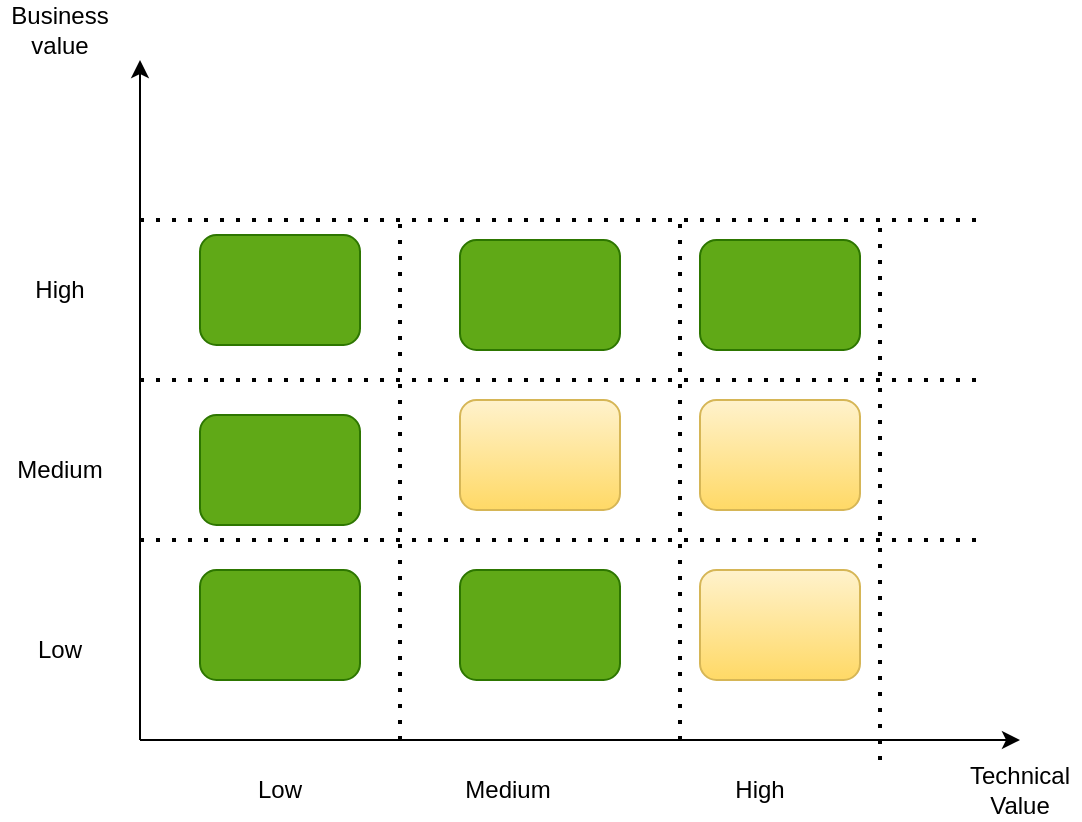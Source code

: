 <mxfile version="15.8.9" type="github"><diagram id="L3tV5_4z1dAXrWChbDBJ" name="GraficoDeValorFeature"><mxGraphModel dx="1422" dy="762" grid="1" gridSize="10" guides="1" tooltips="1" connect="1" arrows="1" fold="1" page="1" pageScale="1" pageWidth="827" pageHeight="1169" math="0" shadow="0"><root><mxCell id="0"/><mxCell id="1" parent="0"/><mxCell id="vuw6y4_0JY7piCT3Xucz-1" value="" style="endArrow=classic;html=1;rounded=0;" parent="1" edge="1"><mxGeometry width="50" height="50" relative="1" as="geometry"><mxPoint x="230" y="420" as="sourcePoint"/><mxPoint x="230" y="80" as="targetPoint"/></mxGeometry></mxCell><mxCell id="vuw6y4_0JY7piCT3Xucz-2" value="" style="endArrow=classic;html=1;rounded=0;" parent="1" edge="1"><mxGeometry width="50" height="50" relative="1" as="geometry"><mxPoint x="230" y="420" as="sourcePoint"/><mxPoint x="670" y="420" as="targetPoint"/></mxGeometry></mxCell><mxCell id="vuw6y4_0JY7piCT3Xucz-3" value="Business&lt;br&gt;value" style="text;html=1;strokeColor=none;fillColor=none;align=center;verticalAlign=middle;whiteSpace=wrap;rounded=0;" parent="1" vertex="1"><mxGeometry x="160" y="50" width="60" height="30" as="geometry"/></mxCell><mxCell id="vuw6y4_0JY7piCT3Xucz-4" value="Technical&lt;br&gt;Value" style="text;html=1;strokeColor=none;fillColor=none;align=center;verticalAlign=middle;whiteSpace=wrap;rounded=0;" parent="1" vertex="1"><mxGeometry x="640" y="430" width="60" height="30" as="geometry"/></mxCell><mxCell id="vuw6y4_0JY7piCT3Xucz-5" value="" style="endArrow=none;dashed=1;html=1;dashPattern=1 3;strokeWidth=2;rounded=0;" parent="1" edge="1"><mxGeometry width="50" height="50" relative="1" as="geometry"><mxPoint x="230" y="320" as="sourcePoint"/><mxPoint x="650" y="320" as="targetPoint"/></mxGeometry></mxCell><mxCell id="vuw6y4_0JY7piCT3Xucz-8" value="" style="endArrow=none;dashed=1;html=1;dashPattern=1 3;strokeWidth=2;rounded=0;" parent="1" edge="1"><mxGeometry width="50" height="50" relative="1" as="geometry"><mxPoint x="230" y="240" as="sourcePoint"/><mxPoint x="650" y="240" as="targetPoint"/></mxGeometry></mxCell><mxCell id="vuw6y4_0JY7piCT3Xucz-9" value="" style="endArrow=none;dashed=1;html=1;dashPattern=1 3;strokeWidth=2;rounded=0;" parent="1" edge="1"><mxGeometry width="50" height="50" relative="1" as="geometry"><mxPoint x="230" y="160" as="sourcePoint"/><mxPoint x="650" y="160" as="targetPoint"/></mxGeometry></mxCell><mxCell id="vuw6y4_0JY7piCT3Xucz-10" value="High" style="text;html=1;strokeColor=none;fillColor=none;align=center;verticalAlign=middle;whiteSpace=wrap;rounded=0;" parent="1" vertex="1"><mxGeometry x="510" y="430" width="60" height="30" as="geometry"/></mxCell><mxCell id="vuw6y4_0JY7piCT3Xucz-11" value="Medium" style="text;html=1;strokeColor=none;fillColor=none;align=center;verticalAlign=middle;whiteSpace=wrap;rounded=0;" parent="1" vertex="1"><mxGeometry x="384" y="430" width="60" height="30" as="geometry"/></mxCell><mxCell id="vuw6y4_0JY7piCT3Xucz-12" value="Low" style="text;html=1;strokeColor=none;fillColor=none;align=center;verticalAlign=middle;whiteSpace=wrap;rounded=0;" parent="1" vertex="1"><mxGeometry x="270" y="430" width="60" height="30" as="geometry"/></mxCell><mxCell id="vuw6y4_0JY7piCT3Xucz-13" value="Medium" style="text;html=1;strokeColor=none;fillColor=none;align=center;verticalAlign=middle;whiteSpace=wrap;rounded=0;" parent="1" vertex="1"><mxGeometry x="160" y="270" width="60" height="30" as="geometry"/></mxCell><mxCell id="vuw6y4_0JY7piCT3Xucz-14" value="Low" style="text;html=1;strokeColor=none;fillColor=none;align=center;verticalAlign=middle;whiteSpace=wrap;rounded=0;" parent="1" vertex="1"><mxGeometry x="160" y="360" width="60" height="30" as="geometry"/></mxCell><mxCell id="vuw6y4_0JY7piCT3Xucz-15" value="High" style="text;html=1;strokeColor=none;fillColor=none;align=center;verticalAlign=middle;whiteSpace=wrap;rounded=0;" parent="1" vertex="1"><mxGeometry x="160" y="180" width="60" height="30" as="geometry"/></mxCell><mxCell id="vuw6y4_0JY7piCT3Xucz-16" value="" style="endArrow=none;dashed=1;html=1;dashPattern=1 3;strokeWidth=2;rounded=0;" parent="1" edge="1"><mxGeometry width="50" height="50" relative="1" as="geometry"><mxPoint x="360" y="420" as="sourcePoint"/><mxPoint x="360" y="160" as="targetPoint"/></mxGeometry></mxCell><mxCell id="vuw6y4_0JY7piCT3Xucz-18" value="" style="endArrow=none;dashed=1;html=1;dashPattern=1 3;strokeWidth=2;rounded=0;" parent="1" edge="1"><mxGeometry width="50" height="50" relative="1" as="geometry"><mxPoint x="500" y="420" as="sourcePoint"/><mxPoint x="500" y="160" as="targetPoint"/></mxGeometry></mxCell><mxCell id="vuw6y4_0JY7piCT3Xucz-19" value="" style="endArrow=none;dashed=1;html=1;dashPattern=1 3;strokeWidth=2;rounded=0;" parent="1" edge="1"><mxGeometry width="50" height="50" relative="1" as="geometry"><mxPoint x="600" y="430" as="sourcePoint"/><mxPoint x="600" y="160" as="targetPoint"/></mxGeometry></mxCell><mxCell id="vuw6y4_0JY7piCT3Xucz-20" value="" style="rounded=1;whiteSpace=wrap;html=1;fillColor=#60a917;fontColor=#ffffff;strokeColor=#2D7600;" parent="1" vertex="1"><mxGeometry x="260" y="167.5" width="80" height="55" as="geometry"/></mxCell><mxCell id="vuw6y4_0JY7piCT3Xucz-21" value="" style="rounded=1;whiteSpace=wrap;html=1;fillColor=#60a917;fontColor=#ffffff;strokeColor=#2D7600;" parent="1" vertex="1"><mxGeometry x="260" y="257.5" width="80" height="55" as="geometry"/></mxCell><mxCell id="vuw6y4_0JY7piCT3Xucz-22" value="" style="rounded=1;whiteSpace=wrap;html=1;fillColor=#60a917;fontColor=#ffffff;strokeColor=#2D7600;" parent="1" vertex="1"><mxGeometry x="260" y="335" width="80" height="55" as="geometry"/></mxCell><mxCell id="vuw6y4_0JY7piCT3Xucz-23" value="" style="rounded=1;whiteSpace=wrap;html=1;fillColor=#60a917;fontColor=#ffffff;strokeColor=#2D7600;" parent="1" vertex="1"><mxGeometry x="390" y="335" width="80" height="55" as="geometry"/></mxCell><mxCell id="vuw6y4_0JY7piCT3Xucz-24" value="" style="rounded=1;whiteSpace=wrap;html=1;fillColor=#fff2cc;gradientColor=#ffd966;strokeColor=#d6b656;" parent="1" vertex="1"><mxGeometry x="510" y="335" width="80" height="55" as="geometry"/></mxCell><mxCell id="vuw6y4_0JY7piCT3Xucz-25" value="" style="rounded=1;whiteSpace=wrap;html=1;fillColor=#fff2cc;gradientColor=#ffd966;strokeColor=#d6b656;" parent="1" vertex="1"><mxGeometry x="390" y="250" width="80" height="55" as="geometry"/></mxCell><mxCell id="vuw6y4_0JY7piCT3Xucz-26" value="" style="rounded=1;whiteSpace=wrap;html=1;fillColor=#fff2cc;gradientColor=#ffd966;strokeColor=#d6b656;" parent="1" vertex="1"><mxGeometry x="510" y="250" width="80" height="55" as="geometry"/></mxCell><mxCell id="vuw6y4_0JY7piCT3Xucz-27" value="" style="rounded=1;whiteSpace=wrap;html=1;fillColor=#60a917;fontColor=#ffffff;strokeColor=#2D7600;" parent="1" vertex="1"><mxGeometry x="390" y="170" width="80" height="55" as="geometry"/></mxCell><mxCell id="vuw6y4_0JY7piCT3Xucz-28" value="" style="rounded=1;whiteSpace=wrap;html=1;fillColor=#60a917;fontColor=#ffffff;strokeColor=#2D7600;" parent="1" vertex="1"><mxGeometry x="510" y="170" width="80" height="55" as="geometry"/></mxCell></root></mxGraphModel></diagram></mxfile>